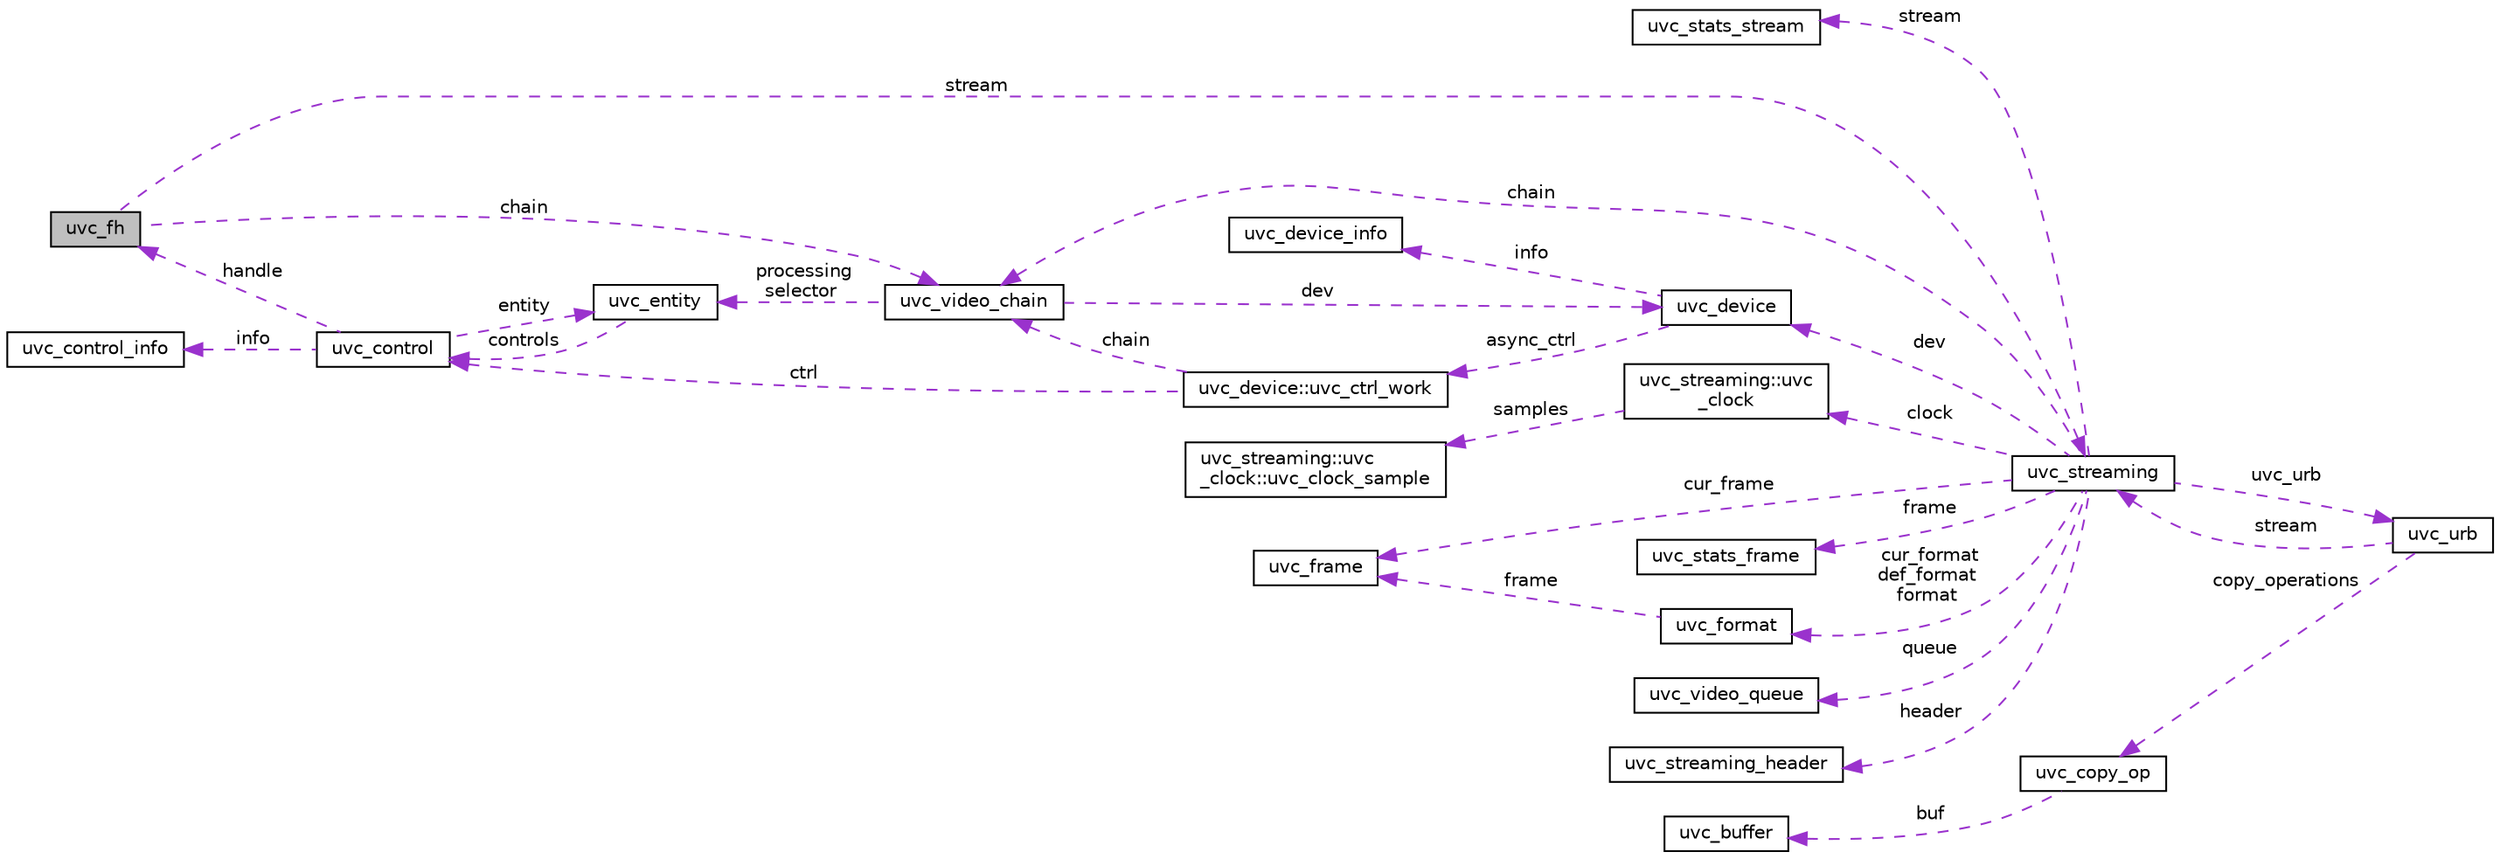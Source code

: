 digraph "uvc_fh"
{
 // LATEX_PDF_SIZE
  edge [fontname="Helvetica",fontsize="10",labelfontname="Helvetica",labelfontsize="10"];
  node [fontname="Helvetica",fontsize="10",shape=record];
  rankdir="LR";
  Node1 [label="uvc_fh",height=0.2,width=0.4,color="black", fillcolor="grey75", style="filled", fontcolor="black",tooltip=" "];
  Node2 -> Node1 [dir="back",color="darkorchid3",fontsize="10",style="dashed",label=" chain" ,fontname="Helvetica"];
  Node2 [label="uvc_video_chain",height=0.2,width=0.4,color="black", fillcolor="white", style="filled",URL="$structuvc__video__chain.html",tooltip=" "];
  Node3 -> Node2 [dir="back",color="darkorchid3",fontsize="10",style="dashed",label=" processing\nselector" ,fontname="Helvetica"];
  Node3 [label="uvc_entity",height=0.2,width=0.4,color="black", fillcolor="white", style="filled",URL="$structuvc__entity.html",tooltip=" "];
  Node4 -> Node3 [dir="back",color="darkorchid3",fontsize="10",style="dashed",label=" controls" ,fontname="Helvetica"];
  Node4 [label="uvc_control",height=0.2,width=0.4,color="black", fillcolor="white", style="filled",URL="$structuvc__control.html",tooltip=" "];
  Node3 -> Node4 [dir="back",color="darkorchid3",fontsize="10",style="dashed",label=" entity" ,fontname="Helvetica"];
  Node5 -> Node4 [dir="back",color="darkorchid3",fontsize="10",style="dashed",label=" info" ,fontname="Helvetica"];
  Node5 [label="uvc_control_info",height=0.2,width=0.4,color="black", fillcolor="white", style="filled",URL="$structuvc__control__info.html",tooltip=" "];
  Node1 -> Node4 [dir="back",color="darkorchid3",fontsize="10",style="dashed",label=" handle" ,fontname="Helvetica"];
  Node6 -> Node2 [dir="back",color="darkorchid3",fontsize="10",style="dashed",label=" dev" ,fontname="Helvetica"];
  Node6 [label="uvc_device",height=0.2,width=0.4,color="black", fillcolor="white", style="filled",URL="$structuvc__device.html",tooltip=" "];
  Node7 -> Node6 [dir="back",color="darkorchid3",fontsize="10",style="dashed",label=" async_ctrl" ,fontname="Helvetica"];
  Node7 [label="uvc_device::uvc_ctrl_work",height=0.2,width=0.4,color="black", fillcolor="white", style="filled",URL="$structuvc__device_1_1uvc__ctrl__work.html",tooltip=" "];
  Node2 -> Node7 [dir="back",color="darkorchid3",fontsize="10",style="dashed",label=" chain" ,fontname="Helvetica"];
  Node4 -> Node7 [dir="back",color="darkorchid3",fontsize="10",style="dashed",label=" ctrl" ,fontname="Helvetica"];
  Node8 -> Node6 [dir="back",color="darkorchid3",fontsize="10",style="dashed",label=" info" ,fontname="Helvetica"];
  Node8 [label="uvc_device_info",height=0.2,width=0.4,color="black", fillcolor="white", style="filled",URL="$structuvc__device__info.html",tooltip=" "];
  Node9 -> Node1 [dir="back",color="darkorchid3",fontsize="10",style="dashed",label=" stream" ,fontname="Helvetica"];
  Node9 [label="uvc_streaming",height=0.2,width=0.4,color="black", fillcolor="white", style="filled",URL="$structuvc__streaming.html",tooltip=" "];
  Node10 -> Node9 [dir="back",color="darkorchid3",fontsize="10",style="dashed",label=" clock" ,fontname="Helvetica"];
  Node10 [label="uvc_streaming::uvc\l_clock",height=0.2,width=0.4,color="black", fillcolor="white", style="filled",URL="$structuvc__streaming_1_1uvc__clock.html",tooltip=" "];
  Node11 -> Node10 [dir="back",color="darkorchid3",fontsize="10",style="dashed",label=" samples" ,fontname="Helvetica"];
  Node11 [label="uvc_streaming::uvc\l_clock::uvc_clock_sample",height=0.2,width=0.4,color="black", fillcolor="white", style="filled",URL="$structuvc__streaming_1_1uvc__clock_1_1uvc__clock__sample.html",tooltip=" "];
  Node2 -> Node9 [dir="back",color="darkorchid3",fontsize="10",style="dashed",label=" chain" ,fontname="Helvetica"];
  Node12 -> Node9 [dir="back",color="darkorchid3",fontsize="10",style="dashed",label=" uvc_urb" ,fontname="Helvetica"];
  Node12 [label="uvc_urb",height=0.2,width=0.4,color="black", fillcolor="white", style="filled",URL="$structuvc__urb.html",tooltip=" "];
  Node13 -> Node12 [dir="back",color="darkorchid3",fontsize="10",style="dashed",label=" copy_operations" ,fontname="Helvetica"];
  Node13 [label="uvc_copy_op",height=0.2,width=0.4,color="black", fillcolor="white", style="filled",URL="$structuvc__copy__op.html",tooltip=" "];
  Node14 -> Node13 [dir="back",color="darkorchid3",fontsize="10",style="dashed",label=" buf" ,fontname="Helvetica"];
  Node14 [label="uvc_buffer",height=0.2,width=0.4,color="black", fillcolor="white", style="filled",URL="$structuvc__buffer.html",tooltip=" "];
  Node9 -> Node12 [dir="back",color="darkorchid3",fontsize="10",style="dashed",label=" stream" ,fontname="Helvetica"];
  Node15 -> Node9 [dir="back",color="darkorchid3",fontsize="10",style="dashed",label=" cur_frame" ,fontname="Helvetica"];
  Node15 [label="uvc_frame",height=0.2,width=0.4,color="black", fillcolor="white", style="filled",URL="$structuvc__frame.html",tooltip=" "];
  Node16 -> Node9 [dir="back",color="darkorchid3",fontsize="10",style="dashed",label=" frame" ,fontname="Helvetica"];
  Node16 [label="uvc_stats_frame",height=0.2,width=0.4,color="black", fillcolor="white", style="filled",URL="$structuvc__stats__frame.html",tooltip=" "];
  Node17 -> Node9 [dir="back",color="darkorchid3",fontsize="10",style="dashed",label=" cur_format\ndef_format\nformat" ,fontname="Helvetica"];
  Node17 [label="uvc_format",height=0.2,width=0.4,color="black", fillcolor="white", style="filled",URL="$structuvc__format.html",tooltip=" "];
  Node15 -> Node17 [dir="back",color="darkorchid3",fontsize="10",style="dashed",label=" frame" ,fontname="Helvetica"];
  Node18 -> Node9 [dir="back",color="darkorchid3",fontsize="10",style="dashed",label=" queue" ,fontname="Helvetica"];
  Node18 [label="uvc_video_queue",height=0.2,width=0.4,color="black", fillcolor="white", style="filled",URL="$structuvc__video__queue.html",tooltip=" "];
  Node19 -> Node9 [dir="back",color="darkorchid3",fontsize="10",style="dashed",label=" header" ,fontname="Helvetica"];
  Node19 [label="uvc_streaming_header",height=0.2,width=0.4,color="black", fillcolor="white", style="filled",URL="$structuvc__streaming__header.html",tooltip=" "];
  Node20 -> Node9 [dir="back",color="darkorchid3",fontsize="10",style="dashed",label=" stream" ,fontname="Helvetica"];
  Node20 [label="uvc_stats_stream",height=0.2,width=0.4,color="black", fillcolor="white", style="filled",URL="$structuvc__stats__stream.html",tooltip=" "];
  Node6 -> Node9 [dir="back",color="darkorchid3",fontsize="10",style="dashed",label=" dev" ,fontname="Helvetica"];
}
